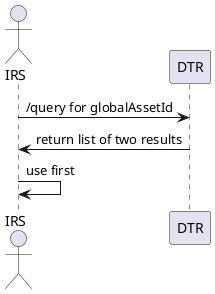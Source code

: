 @startuml
actor IRS
participant DTR

IRS -> DTR: /query for globalAssetId
DTR -> IRS: return list of two results
IRS -> IRS: use first
@enduml
